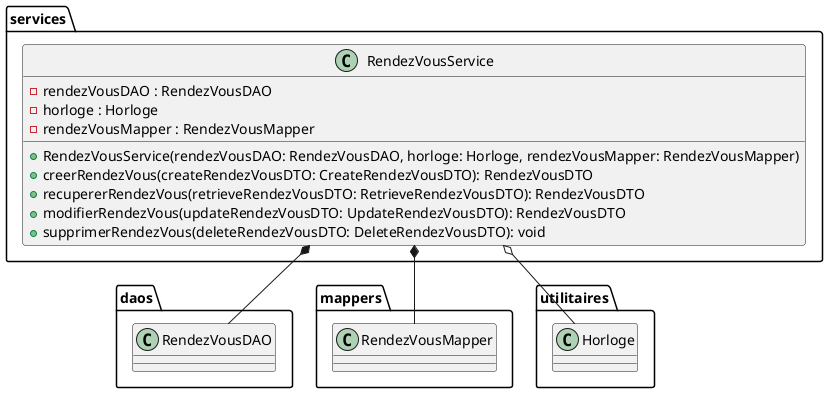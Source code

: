 @startuml Services

namespace services {

    class CompteService {
        - compteDAO : CompteDAO
        - hasheur : Hasheur
        - horloge : Horloge
        - compteMapper : CompteMapper
        + CompteService(compteDAO: CompteDAO, hasheur: Hasheur, horloge: Horloge, compteMapper: CompteMapper)
        + creerCompte(createCompteDTO: CreateCompteDTO): CompteDTO
        + modifierCompte(updateCompteDTO: UpdateCompteDTO): CompteDTO
        + supprimerCompte(deleteCompteDTO: DeleteCompteDTO): void
        + restaurerCompte(restoreCompteDTO: RestoreCompteDTO): void
    }

    class AgendaService {
        - agendaDAO : AgendaDAO
        - horloge : Horloge
        - agendaMapper : AgendaMapper
        + AgendaService(agendaDAO: AgendaDAO, horloge: Horloge, agendaMapper: AgendaMapper)
        + creerAgenda(createAgendaDTO: CreateAgendaDTO): AgendaDTO
        + modifierAgenda(updateAgendaDTO: UpdateAgendaDTO): AgendaDTO
        + supprimerAgenda(deleteAgendaDTO: DeleteAgendaDTO): void
        + restaurerAgenda(restoreAgendaDTO: RestoreAgendaDTO): void
    }

    class RendezVousService {
        - rendezVousDAO : RendezVousDAO
        - horloge : Horloge
        - rendezVousMapper : RendezVousMapper
        + RendezVousService(rendezVousDAO: RendezVousDAO, horloge: Horloge, rendezVousMapper: RendezVousMapper)
        + creerRendezVous(createRendezVousDTO: CreateRendezVousDTO): RendezVousDTO
        + recupererRendezVous(retrieveRendezVousDTO: RetrieveRendezVousDTO): RendezVousDTO
        + modifierRendezVous(updateRendezVousDTO: UpdateRendezVousDTO): RendezVousDTO
        + supprimerRendezVous(deleteRendezVousDTO: DeleteRendezVousDTO): void
    }
}

remove services.CompteService
remove services.AgendaService

services.RendezVousService *-- daos.RendezVousDAO
services.RendezVousService *-- mappers.RendezVousMapper
services.RendezVousService o-- utilitaires.Horloge

@enduml
